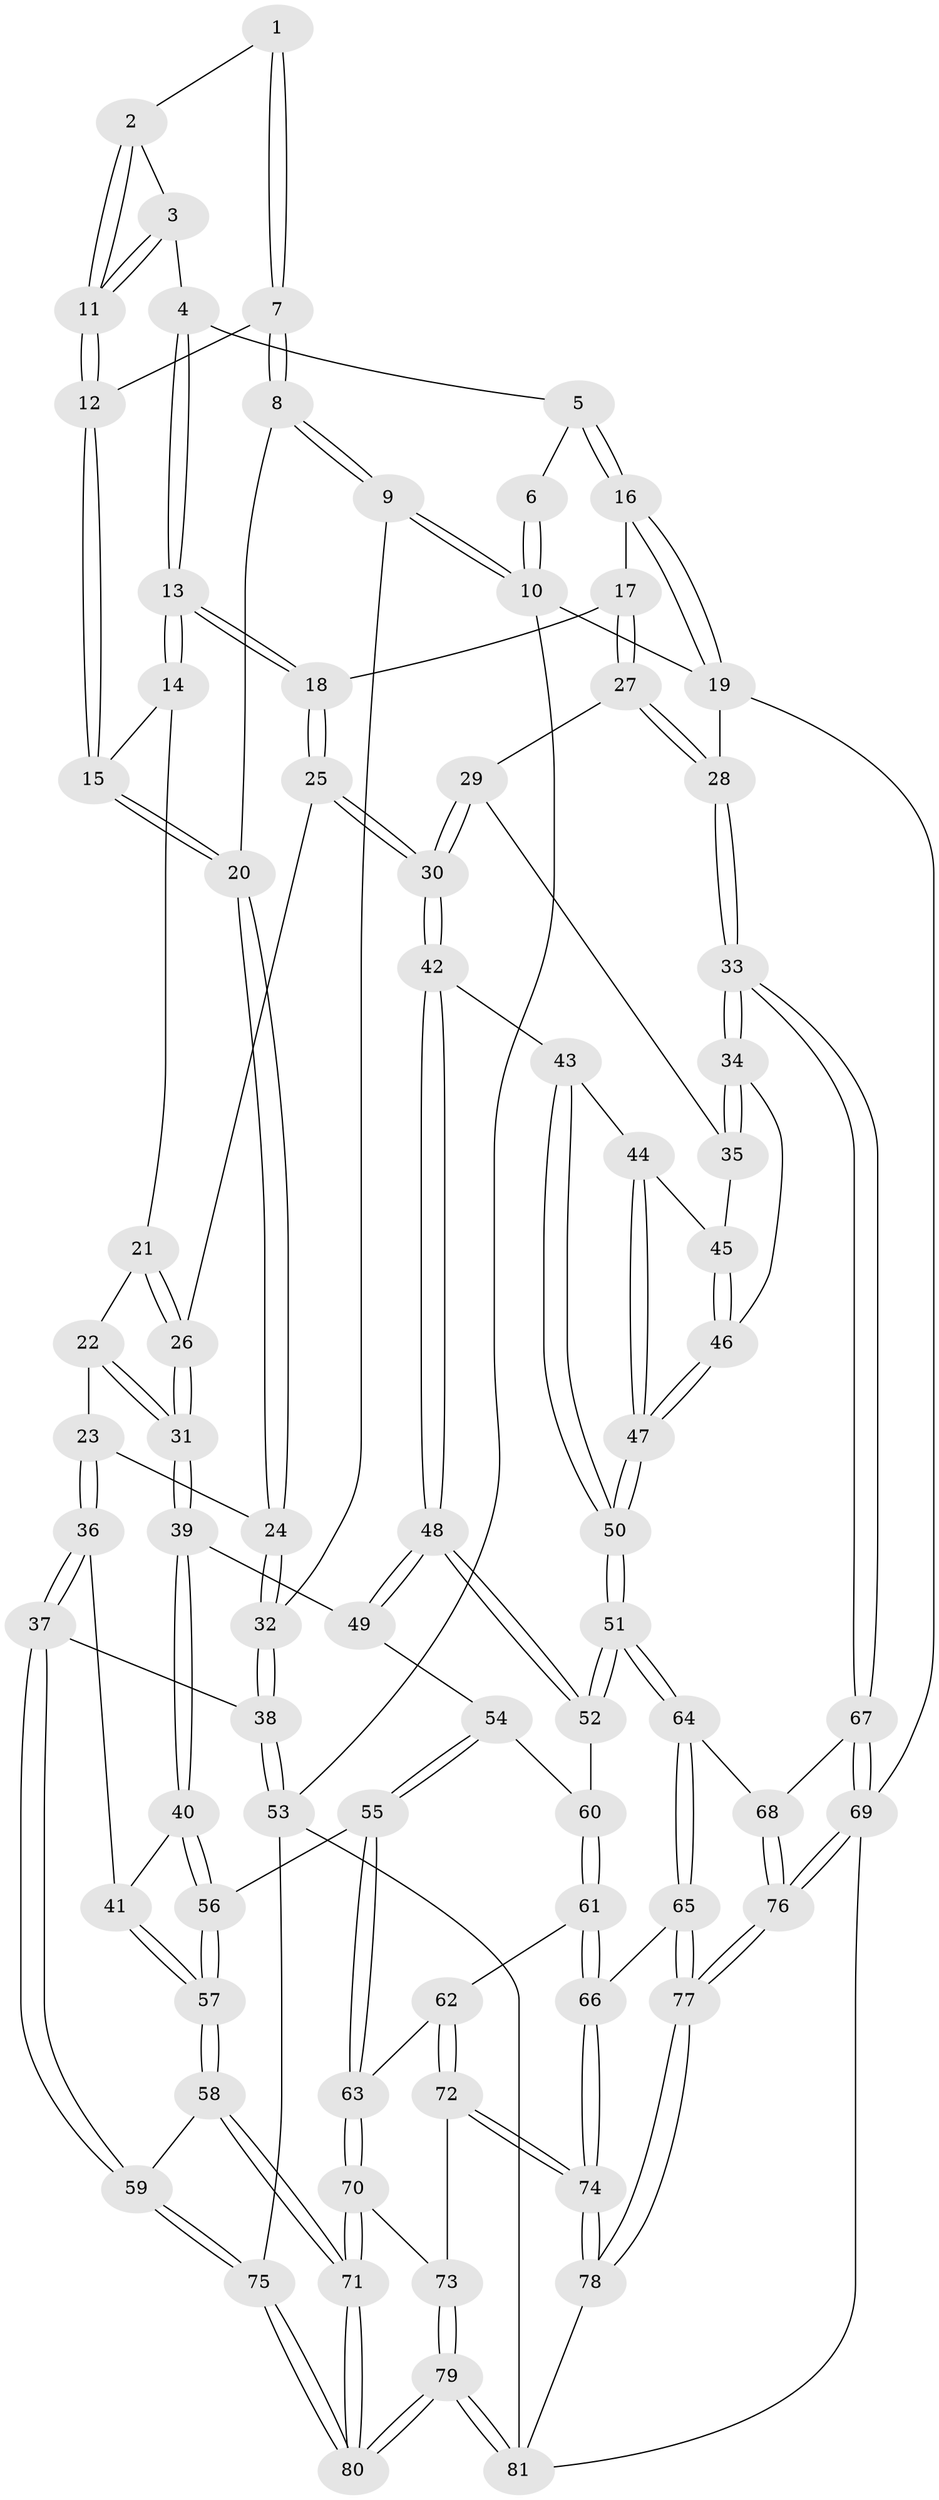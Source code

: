 // coarse degree distribution, {3: 0.06382978723404255, 2: 0.0425531914893617, 5: 0.3404255319148936, 4: 0.46808510638297873, 6: 0.06382978723404255, 7: 0.02127659574468085}
// Generated by graph-tools (version 1.1) at 2025/42/03/06/25 10:42:34]
// undirected, 81 vertices, 199 edges
graph export_dot {
graph [start="1"]
  node [color=gray90,style=filled];
  1 [pos="+0.2785180300669065+0"];
  2 [pos="+0.3506592531152297+0.07467879091655259"];
  3 [pos="+0.5832645443708405+0"];
  4 [pos="+0.6827272202757504+0"];
  5 [pos="+0.6905676049704538+0"];
  6 [pos="+0.2684641477937669+0"];
  7 [pos="+0.18659434102978698+0.13436890712599778"];
  8 [pos="+0.1749672187079991+0.1497705442343332"];
  9 [pos="+0+0"];
  10 [pos="+0+0"];
  11 [pos="+0.38071249769689974+0.1253065996408457"];
  12 [pos="+0.3825983431992155+0.13609784979176875"];
  13 [pos="+0.5387552016156468+0.20486357778288597"];
  14 [pos="+0.4793052500823799+0.20255803495166208"];
  15 [pos="+0.3893565574909787+0.1579996409172297"];
  16 [pos="+0.760767716521435+0"];
  17 [pos="+0.8191513805648244+0.20231888677514387"];
  18 [pos="+0.5972874903790476+0.2957904490157612"];
  19 [pos="+1+0"];
  20 [pos="+0.20406648111718237+0.3162722569405123"];
  21 [pos="+0.42746722742353865+0.2774145591970368"];
  22 [pos="+0.3396515712281756+0.3716558791801216"];
  23 [pos="+0.21899648331367821+0.3425001879611587"];
  24 [pos="+0.2037579168468516+0.3175795132909153"];
  25 [pos="+0.5912741446998705+0.4024136467683158"];
  26 [pos="+0.5340520728400724+0.4358453116586488"];
  27 [pos="+0.9229814698471978+0.31937312120899064"];
  28 [pos="+1+0.30186555184359054"];
  29 [pos="+0.9168812234399775+0.3277523442417096"];
  30 [pos="+0.6940225095253322+0.4584729475560562"];
  31 [pos="+0.4810829401672613+0.4701889907996224"];
  32 [pos="+0+0.3212634892589479"];
  33 [pos="+1+0.6334089282880888"];
  34 [pos="+0.9750187027967049+0.6403841332045791"];
  35 [pos="+0.9036933864746544+0.46265750132617095"];
  36 [pos="+0.19282243341124067+0.5145681694099048"];
  37 [pos="+0.061890097721703674+0.6018028879903363"];
  38 [pos="+0+0.6029180939120637"];
  39 [pos="+0.4692595411504579+0.516240543379363"];
  40 [pos="+0.43244084674740246+0.5798713379556408"];
  41 [pos="+0.27540059567749214+0.5786938601228436"];
  42 [pos="+0.7010841355226048+0.47976387943216475"];
  43 [pos="+0.7609538318187445+0.5144631249324267"];
  44 [pos="+0.8418460722780797+0.5254098320231106"];
  45 [pos="+0.8537813052165638+0.5144649646617965"];
  46 [pos="+0.9729520433916775+0.6412540122611186"];
  47 [pos="+0.8794088370409253+0.682487367917414"];
  48 [pos="+0.6828427831096139+0.6121414558678004"];
  49 [pos="+0.5973358854544701+0.6037256099175169"];
  50 [pos="+0.8665566592136618+0.6919797411199686"];
  51 [pos="+0.8363941714394506+0.7247685106302905"];
  52 [pos="+0.6930296778464913+0.6413151857624342"];
  53 [pos="+0+0.7983323784607739"];
  54 [pos="+0.5674909689693958+0.6563955415399876"];
  55 [pos="+0.4582678901624633+0.69649134407639"];
  56 [pos="+0.4328506898098199+0.5822083555704273"];
  57 [pos="+0.25530936636711327+0.7381480125571731"];
  58 [pos="+0.23818371436380373+0.8290299981482148"];
  59 [pos="+0.23193713934646895+0.8254374420894148"];
  60 [pos="+0.6456568606676617+0.6860231932243579"];
  61 [pos="+0.6048981399659588+0.7622157548205984"];
  62 [pos="+0.5708796157351251+0.7806955236566183"];
  63 [pos="+0.4576602308567846+0.7173191232604765"];
  64 [pos="+0.8334989446796648+0.7459400850381751"];
  65 [pos="+0.8082050231777134+0.791184582980178"];
  66 [pos="+0.7624278811481812+0.8059706724355244"];
  67 [pos="+1+0.7814711491269274"];
  68 [pos="+0.9348873414881437+0.8134797007538707"];
  69 [pos="+1+1"];
  70 [pos="+0.3571538099966533+0.8142181665392464"];
  71 [pos="+0.2689239902837015+0.8678252692832605"];
  72 [pos="+0.582971203772682+0.893915795236325"];
  73 [pos="+0.5509381583330835+0.9000600623063587"];
  74 [pos="+0.6264073969192475+0.9336507931057042"];
  75 [pos="+0+0.810740996174587"];
  76 [pos="+1+1"];
  77 [pos="+0.9170904563485197+1"];
  78 [pos="+0.7186385198790189+1"];
  79 [pos="+0.268728849885584+1"];
  80 [pos="+0.26453204271354325+1"];
  81 [pos="+0.27502268450473377+1"];
  1 -- 2;
  1 -- 7;
  1 -- 7;
  2 -- 3;
  2 -- 11;
  2 -- 11;
  3 -- 4;
  3 -- 11;
  3 -- 11;
  4 -- 5;
  4 -- 13;
  4 -- 13;
  5 -- 6;
  5 -- 16;
  5 -- 16;
  6 -- 10;
  6 -- 10;
  7 -- 8;
  7 -- 8;
  7 -- 12;
  8 -- 9;
  8 -- 9;
  8 -- 20;
  9 -- 10;
  9 -- 10;
  9 -- 32;
  10 -- 19;
  10 -- 53;
  11 -- 12;
  11 -- 12;
  12 -- 15;
  12 -- 15;
  13 -- 14;
  13 -- 14;
  13 -- 18;
  13 -- 18;
  14 -- 15;
  14 -- 21;
  15 -- 20;
  15 -- 20;
  16 -- 17;
  16 -- 19;
  16 -- 19;
  17 -- 18;
  17 -- 27;
  17 -- 27;
  18 -- 25;
  18 -- 25;
  19 -- 28;
  19 -- 69;
  20 -- 24;
  20 -- 24;
  21 -- 22;
  21 -- 26;
  21 -- 26;
  22 -- 23;
  22 -- 31;
  22 -- 31;
  23 -- 24;
  23 -- 36;
  23 -- 36;
  24 -- 32;
  24 -- 32;
  25 -- 26;
  25 -- 30;
  25 -- 30;
  26 -- 31;
  26 -- 31;
  27 -- 28;
  27 -- 28;
  27 -- 29;
  28 -- 33;
  28 -- 33;
  29 -- 30;
  29 -- 30;
  29 -- 35;
  30 -- 42;
  30 -- 42;
  31 -- 39;
  31 -- 39;
  32 -- 38;
  32 -- 38;
  33 -- 34;
  33 -- 34;
  33 -- 67;
  33 -- 67;
  34 -- 35;
  34 -- 35;
  34 -- 46;
  35 -- 45;
  36 -- 37;
  36 -- 37;
  36 -- 41;
  37 -- 38;
  37 -- 59;
  37 -- 59;
  38 -- 53;
  38 -- 53;
  39 -- 40;
  39 -- 40;
  39 -- 49;
  40 -- 41;
  40 -- 56;
  40 -- 56;
  41 -- 57;
  41 -- 57;
  42 -- 43;
  42 -- 48;
  42 -- 48;
  43 -- 44;
  43 -- 50;
  43 -- 50;
  44 -- 45;
  44 -- 47;
  44 -- 47;
  45 -- 46;
  45 -- 46;
  46 -- 47;
  46 -- 47;
  47 -- 50;
  47 -- 50;
  48 -- 49;
  48 -- 49;
  48 -- 52;
  48 -- 52;
  49 -- 54;
  50 -- 51;
  50 -- 51;
  51 -- 52;
  51 -- 52;
  51 -- 64;
  51 -- 64;
  52 -- 60;
  53 -- 75;
  53 -- 81;
  54 -- 55;
  54 -- 55;
  54 -- 60;
  55 -- 56;
  55 -- 63;
  55 -- 63;
  56 -- 57;
  56 -- 57;
  57 -- 58;
  57 -- 58;
  58 -- 59;
  58 -- 71;
  58 -- 71;
  59 -- 75;
  59 -- 75;
  60 -- 61;
  60 -- 61;
  61 -- 62;
  61 -- 66;
  61 -- 66;
  62 -- 63;
  62 -- 72;
  62 -- 72;
  63 -- 70;
  63 -- 70;
  64 -- 65;
  64 -- 65;
  64 -- 68;
  65 -- 66;
  65 -- 77;
  65 -- 77;
  66 -- 74;
  66 -- 74;
  67 -- 68;
  67 -- 69;
  67 -- 69;
  68 -- 76;
  68 -- 76;
  69 -- 76;
  69 -- 76;
  69 -- 81;
  70 -- 71;
  70 -- 71;
  70 -- 73;
  71 -- 80;
  71 -- 80;
  72 -- 73;
  72 -- 74;
  72 -- 74;
  73 -- 79;
  73 -- 79;
  74 -- 78;
  74 -- 78;
  75 -- 80;
  75 -- 80;
  76 -- 77;
  76 -- 77;
  77 -- 78;
  77 -- 78;
  78 -- 81;
  79 -- 80;
  79 -- 80;
  79 -- 81;
  79 -- 81;
}
